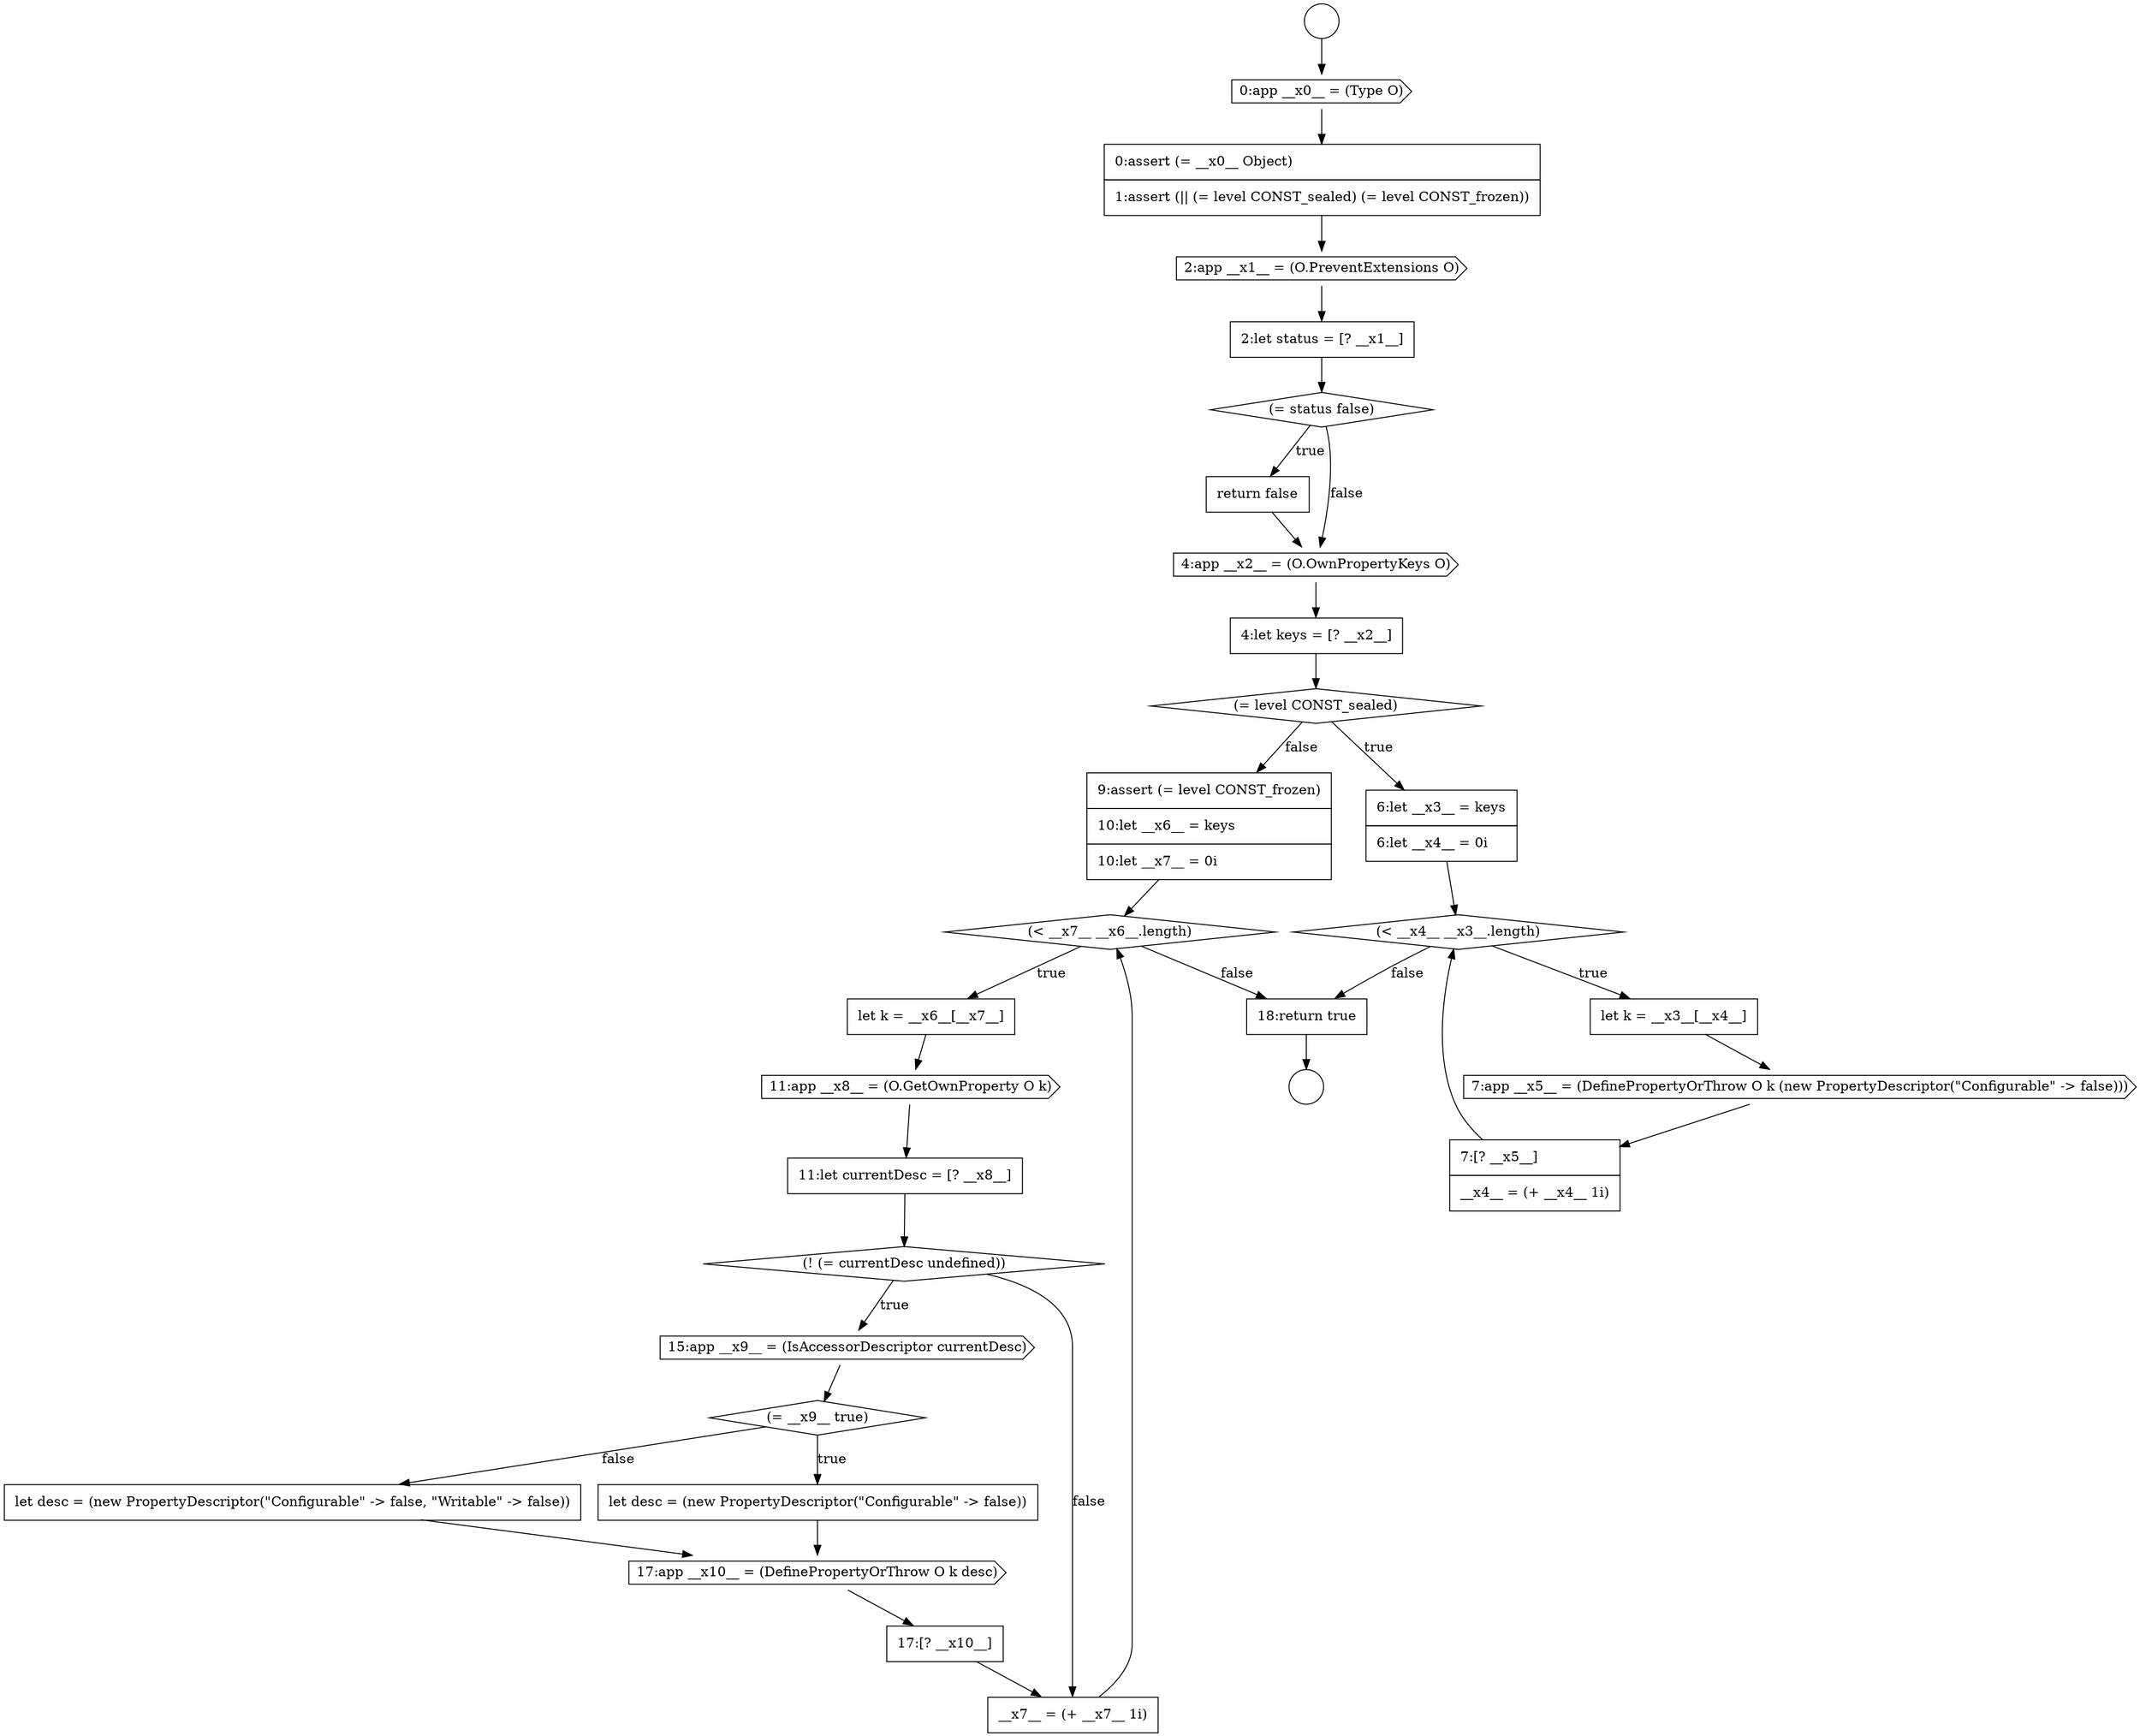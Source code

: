 digraph {
  node1190 [shape=none, margin=0, label=<<font color="black">
    <table border="0" cellborder="1" cellspacing="0" cellpadding="10">
      <tr><td align="left">return false</td></tr>
    </table>
  </font>> color="black" fillcolor="white" style=filled]
  node1196 [shape=none, margin=0, label=<<font color="black">
    <table border="0" cellborder="1" cellspacing="0" cellpadding="10">
      <tr><td align="left">let k = __x3__[__x4__]</td></tr>
    </table>
  </font>> color="black" fillcolor="white" style=filled]
  node1191 [shape=cds, label=<<font color="black">4:app __x2__ = (O.OwnPropertyKeys O)</font>> color="black" fillcolor="white" style=filled]
  node1183 [shape=circle label=" " color="black" fillcolor="white" style=filled]
  node1201 [shape=none, margin=0, label=<<font color="black">
    <table border="0" cellborder="1" cellspacing="0" cellpadding="10">
      <tr><td align="left">let k = __x6__[__x7__]</td></tr>
    </table>
  </font>> color="black" fillcolor="white" style=filled]
  node1207 [shape=none, margin=0, label=<<font color="black">
    <table border="0" cellborder="1" cellspacing="0" cellpadding="10">
      <tr><td align="left">let desc = (new PropertyDescriptor(&quot;Configurable&quot; -&gt; false))</td></tr>
    </table>
  </font>> color="black" fillcolor="white" style=filled]
  node1192 [shape=none, margin=0, label=<<font color="black">
    <table border="0" cellborder="1" cellspacing="0" cellpadding="10">
      <tr><td align="left">4:let keys = [? __x2__]</td></tr>
    </table>
  </font>> color="black" fillcolor="white" style=filled]
  node1198 [shape=none, margin=0, label=<<font color="black">
    <table border="0" cellborder="1" cellspacing="0" cellpadding="10">
      <tr><td align="left">7:[? __x5__]</td></tr>
      <tr><td align="left">__x4__ = (+ __x4__ 1i)</td></tr>
    </table>
  </font>> color="black" fillcolor="white" style=filled]
  node1189 [shape=diamond, label=<<font color="black">(= status false)</font>> color="black" fillcolor="white" style=filled]
  node1197 [shape=cds, label=<<font color="black">7:app __x5__ = (DefinePropertyOrThrow O k (new PropertyDescriptor(&quot;Configurable&quot; -&gt; false)))</font>> color="black" fillcolor="white" style=filled]
  node1200 [shape=diamond, label=<<font color="black">(&lt; __x7__ __x6__.length)</font>> color="black" fillcolor="white" style=filled]
  node1211 [shape=none, margin=0, label=<<font color="black">
    <table border="0" cellborder="1" cellspacing="0" cellpadding="10">
      <tr><td align="left">__x7__ = (+ __x7__ 1i)</td></tr>
    </table>
  </font>> color="black" fillcolor="white" style=filled]
  node1205 [shape=cds, label=<<font color="black">15:app __x9__ = (IsAccessorDescriptor currentDesc)</font>> color="black" fillcolor="white" style=filled]
  node1206 [shape=diamond, label=<<font color="black">(= __x9__ true)</font>> color="black" fillcolor="white" style=filled]
  node1199 [shape=none, margin=0, label=<<font color="black">
    <table border="0" cellborder="1" cellspacing="0" cellpadding="10">
      <tr><td align="left">9:assert (= level CONST_frozen)</td></tr>
      <tr><td align="left">10:let __x6__ = keys</td></tr>
      <tr><td align="left">10:let __x7__ = 0i</td></tr>
    </table>
  </font>> color="black" fillcolor="white" style=filled]
  node1210 [shape=none, margin=0, label=<<font color="black">
    <table border="0" cellborder="1" cellspacing="0" cellpadding="10">
      <tr><td align="left">17:[? __x10__]</td></tr>
    </table>
  </font>> color="black" fillcolor="white" style=filled]
  node1195 [shape=diamond, label=<<font color="black">(&lt; __x4__ __x3__.length)</font>> color="black" fillcolor="white" style=filled]
  node1202 [shape=cds, label=<<font color="black">11:app __x8__ = (O.GetOwnProperty O k)</font>> color="black" fillcolor="white" style=filled]
  node1187 [shape=cds, label=<<font color="black">2:app __x1__ = (O.PreventExtensions O)</font>> color="black" fillcolor="white" style=filled]
  node1185 [shape=cds, label=<<font color="black">0:app __x0__ = (Type O)</font>> color="black" fillcolor="white" style=filled]
  node1194 [shape=none, margin=0, label=<<font color="black">
    <table border="0" cellborder="1" cellspacing="0" cellpadding="10">
      <tr><td align="left">6:let __x3__ = keys</td></tr>
      <tr><td align="left">6:let __x4__ = 0i</td></tr>
    </table>
  </font>> color="black" fillcolor="white" style=filled]
  node1209 [shape=cds, label=<<font color="black">17:app __x10__ = (DefinePropertyOrThrow O k desc)</font>> color="black" fillcolor="white" style=filled]
  node1203 [shape=none, margin=0, label=<<font color="black">
    <table border="0" cellborder="1" cellspacing="0" cellpadding="10">
      <tr><td align="left">11:let currentDesc = [? __x8__]</td></tr>
    </table>
  </font>> color="black" fillcolor="white" style=filled]
  node1208 [shape=none, margin=0, label=<<font color="black">
    <table border="0" cellborder="1" cellspacing="0" cellpadding="10">
      <tr><td align="left">let desc = (new PropertyDescriptor(&quot;Configurable&quot; -&gt; false, &quot;Writable&quot; -&gt; false))</td></tr>
    </table>
  </font>> color="black" fillcolor="white" style=filled]
  node1188 [shape=none, margin=0, label=<<font color="black">
    <table border="0" cellborder="1" cellspacing="0" cellpadding="10">
      <tr><td align="left">2:let status = [? __x1__]</td></tr>
    </table>
  </font>> color="black" fillcolor="white" style=filled]
  node1186 [shape=none, margin=0, label=<<font color="black">
    <table border="0" cellborder="1" cellspacing="0" cellpadding="10">
      <tr><td align="left">0:assert (= __x0__ Object)</td></tr>
      <tr><td align="left">1:assert (|| (= level CONST_sealed) (= level CONST_frozen))</td></tr>
    </table>
  </font>> color="black" fillcolor="white" style=filled]
  node1193 [shape=diamond, label=<<font color="black">(= level CONST_sealed)</font>> color="black" fillcolor="white" style=filled]
  node1212 [shape=none, margin=0, label=<<font color="black">
    <table border="0" cellborder="1" cellspacing="0" cellpadding="10">
      <tr><td align="left">18:return true</td></tr>
    </table>
  </font>> color="black" fillcolor="white" style=filled]
  node1184 [shape=circle label=" " color="black" fillcolor="white" style=filled]
  node1204 [shape=diamond, label=<<font color="black">(! (= currentDesc undefined))</font>> color="black" fillcolor="white" style=filled]
  node1192 -> node1193 [ color="black"]
  node1206 -> node1207 [label=<<font color="black">true</font>> color="black"]
  node1206 -> node1208 [label=<<font color="black">false</font>> color="black"]
  node1187 -> node1188 [ color="black"]
  node1209 -> node1210 [ color="black"]
  node1191 -> node1192 [ color="black"]
  node1189 -> node1190 [label=<<font color="black">true</font>> color="black"]
  node1189 -> node1191 [label=<<font color="black">false</font>> color="black"]
  node1196 -> node1197 [ color="black"]
  node1203 -> node1204 [ color="black"]
  node1204 -> node1205 [label=<<font color="black">true</font>> color="black"]
  node1204 -> node1211 [label=<<font color="black">false</font>> color="black"]
  node1201 -> node1202 [ color="black"]
  node1208 -> node1209 [ color="black"]
  node1188 -> node1189 [ color="black"]
  node1205 -> node1206 [ color="black"]
  node1190 -> node1191 [ color="black"]
  node1183 -> node1185 [ color="black"]
  node1199 -> node1200 [ color="black"]
  node1194 -> node1195 [ color="black"]
  node1197 -> node1198 [ color="black"]
  node1185 -> node1186 [ color="black"]
  node1210 -> node1211 [ color="black"]
  node1198 -> node1195 [ color="black"]
  node1212 -> node1184 [ color="black"]
  node1207 -> node1209 [ color="black"]
  node1193 -> node1194 [label=<<font color="black">true</font>> color="black"]
  node1193 -> node1199 [label=<<font color="black">false</font>> color="black"]
  node1211 -> node1200 [ color="black"]
  node1186 -> node1187 [ color="black"]
  node1202 -> node1203 [ color="black"]
  node1200 -> node1201 [label=<<font color="black">true</font>> color="black"]
  node1200 -> node1212 [label=<<font color="black">false</font>> color="black"]
  node1195 -> node1196 [label=<<font color="black">true</font>> color="black"]
  node1195 -> node1212 [label=<<font color="black">false</font>> color="black"]
}
